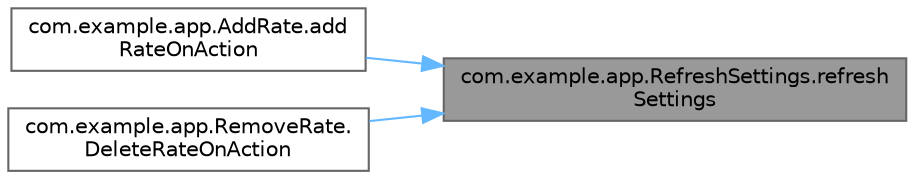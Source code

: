 digraph "com.example.app.RefreshSettings.refreshSettings"
{
 // LATEX_PDF_SIZE
  bgcolor="transparent";
  edge [fontname=Helvetica,fontsize=10,labelfontname=Helvetica,labelfontsize=10];
  node [fontname=Helvetica,fontsize=10,shape=box,height=0.2,width=0.4];
  rankdir="RL";
  Node1 [id="Node000001",label="com.example.app.RefreshSettings.refresh\lSettings",height=0.2,width=0.4,color="gray40", fillcolor="grey60", style="filled", fontcolor="black",tooltip=" "];
  Node1 -> Node2 [id="edge1_Node000001_Node000002",dir="back",color="steelblue1",style="solid",tooltip=" "];
  Node2 [id="Node000002",label="com.example.app.AddRate.add\lRateOnAction",height=0.2,width=0.4,color="grey40", fillcolor="white", style="filled",URL="$classcom_1_1example_1_1app_1_1_add_rate.html#a20ed727781a1724626a8ea2dbee38c75",tooltip=" "];
  Node1 -> Node3 [id="edge2_Node000001_Node000003",dir="back",color="steelblue1",style="solid",tooltip=" "];
  Node3 [id="Node000003",label="com.example.app.RemoveRate.\lDeleteRateOnAction",height=0.2,width=0.4,color="grey40", fillcolor="white", style="filled",URL="$classcom_1_1example_1_1app_1_1_remove_rate.html#a41bf99707049c878d3fb611159b9a421",tooltip=" "];
}
